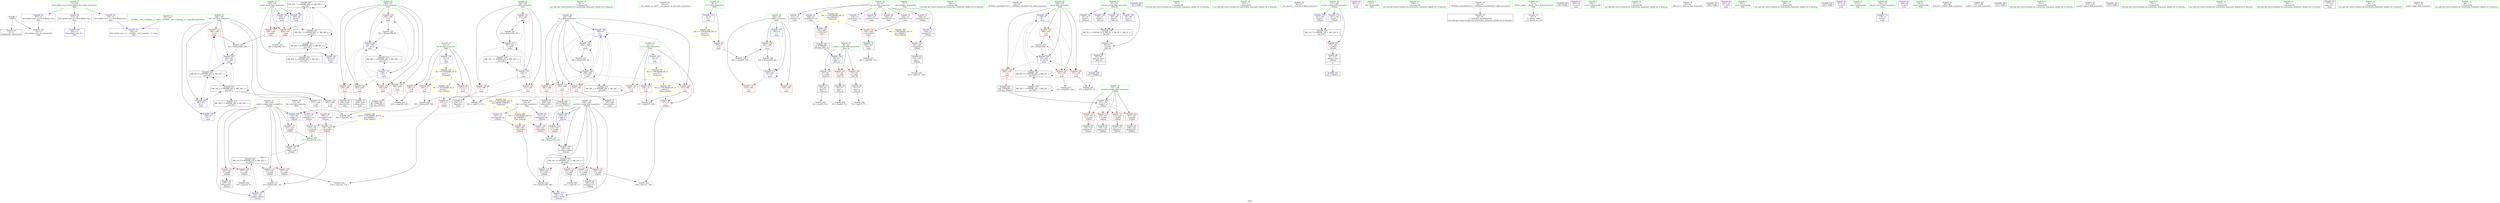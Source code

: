 digraph "SVFG" {
	label="SVFG";

	Node0x558881239360 [shape=record,color=grey,label="{NodeID: 0\nNullPtr}"];
	Node0x558881239360 -> Node0x55888124fe00[style=solid];
	Node0x558881239360 -> Node0x558881263bb0[style=solid];
	Node0x558881264dc0 [shape=record,color=blue,label="{NodeID: 180\n188\<--9\nj\<--\nmain\n}"];
	Node0x558881264dc0 -> Node0x558881262c20[style=dashed];
	Node0x558881264dc0 -> Node0x558881262cf0[style=dashed];
	Node0x558881264dc0 -> Node0x558881262dc0[style=dashed];
	Node0x558881264dc0 -> Node0x558881262e90[style=dashed];
	Node0x558881264dc0 -> Node0x558881262f60[style=dashed];
	Node0x558881264dc0 -> Node0x558881264dc0[style=dashed];
	Node0x558881264dc0 -> Node0x558881265440[style=dashed];
	Node0x558881264dc0 -> Node0x55888127ac90[style=dashed];
	Node0x55888125c510 [shape=record,color=red,label="{NodeID: 97\n230\<--11\n\<--R\nmain\n}"];
	Node0x55888125c510 -> Node0x55888126a160[style=solid];
	Node0x55888124ee90 [shape=record,color=green,label="{NodeID: 14\n91\<--1\n\<--dummyObj\nCan only get source location for instruction, argument, global var or function.}"];
	Node0x55888125d070 [shape=record,color=red,label="{NodeID: 111\n162\<--103\n\<--y.addr\n_Z3hitiii\n}"];
	Node0x55888125d070 -> Node0x558881269260[style=solid];
	Node0x55888125b400 [shape=record,color=green,label="{NodeID: 28\n36\<--37\n__cxx_global_var_init\<--__cxx_global_var_init_field_insensitive\n}"];
	Node0x55888127ebb0 [shape=record,color=yellow,style=double,label="{NodeID: 291\n24V_1 = ENCHI(MR_24V_0)\npts\{10 \}\nFun[main]}"];
	Node0x55888127ebb0 -> Node0x55888125f6a0[style=dashed];
	Node0x558881261ff0 [shape=record,color=red,label="{NodeID: 125\n168\<--167\n\<--arrayidx20\n_Z3hitiii\n}"];
	Node0x558881261ff0 -> Node0x5588812690e0[style=solid];
	Node0x55888125bf60 [shape=record,color=green,label="{NodeID: 42\n180\<--181\nt\<--t_field_insensitive\nmain\n}"];
	Node0x55888125bf60 -> Node0x5588812620c0[style=solid];
	Node0x55888125bf60 -> Node0x558881262190[style=solid];
	Node0x55888125bf60 -> Node0x558881262260[style=solid];
	Node0x55888125bf60 -> Node0x5588812648e0[style=solid];
	Node0x55888125bf60 -> Node0x5588812649b0[style=solid];
	Node0x558881262b50 [shape=record,color=red,label="{NodeID: 139\n300\<--186\n\<--i7\nmain\n}"];
	Node0x558881262b50 -> Node0x558881268960[style=solid];
	Node0x55888125d730 [shape=record,color=black,label="{NodeID: 56\n75\<--74\nconv1\<--\n_Z4to_dc\n}"];
	Node0x55888125d730 -> Node0x55888126aee0[style=solid];
	Node0x5588812699e0 [shape=record,color=grey,label="{NodeID: 236\n128 = cmp(127, 9, )\n}"];
	Node0x5588812636b0 [shape=record,color=blue,label="{NodeID: 153\n8\<--9\nT\<--\nGlob }"];
	Node0x5588812636b0 -> Node0x55888127ebb0[style=dashed];
	Node0x55888125e290 [shape=record,color=black,label="{NodeID: 70\n246\<--245\nconv\<--\nmain\n}"];
	Node0x55888125e290 -> Node0x55888126b060[style=solid];
	Node0x55888126aee0 [shape=record,color=grey,label="{NodeID: 250\n76 = cmp(75, 77, )\n}"];
	Node0x558881264330 [shape=record,color=blue,label="{NodeID: 167\n103\<--117\ny.addr\<--add\n_Z3hitiii\n}"];
	Node0x558881264330 -> Node0x558881277b90[style=dashed];
	Node0x55888125edf0 [shape=record,color=purple,label="{NodeID: 84\n121\<--19\narrayidx2\<--dx\n_Z3hitiii\n}"];
	Node0x55888125edf0 -> Node0x558881261d80[style=solid];
	Node0x5588812398d0 [shape=record,color=green,label="{NodeID: 1\n7\<--1\n__dso_handle\<--dummyObj\nGlob }"];
	Node0x558881277b90 [shape=record,color=black,label="{NodeID: 264\nMR_12V_4 = PHI(MR_12V_5, MR_12V_3, )\npts\{104 \}\n}"];
	Node0x558881277b90 -> Node0x55888125ce00[style=dashed];
	Node0x558881277b90 -> Node0x55888125ced0[style=dashed];
	Node0x558881277b90 -> Node0x55888125cfa0[style=dashed];
	Node0x558881277b90 -> Node0x55888125d070[style=dashed];
	Node0x558881277b90 -> Node0x558881264670[style=dashed];
	Node0x558881264e90 [shape=record,color=blue,label="{NodeID: 181\n190\<--251\ngood\<--\nmain\n}"];
	Node0x558881264e90 -> Node0x558881278a90[style=dashed];
	Node0x55888125c5e0 [shape=record,color=red,label="{NodeID: 98\n305\<--11\n\<--R\nmain\n}"];
	Node0x55888125c5e0 -> Node0x558881268de0[style=solid];
	Node0x55888124ef60 [shape=record,color=green,label="{NodeID: 15\n142\<--1\n\<--dummyObj\nCan only get source location for instruction, argument, global var or function.}"];
	Node0x55888125d140 [shape=record,color=red,label="{NodeID: 112\n123\<--105\n\<--x.addr\n_Z3hitiii\n}"];
	Node0x55888125d140 -> Node0x558881269860[style=solid];
	Node0x55888125b4d0 [shape=record,color=green,label="{NodeID: 29\n40\<--41\n_ZNSt8ios_base4InitC1Ev\<--_ZNSt8ios_base4InitC1Ev_field_insensitive\n}"];
	Node0x55888127ecc0 [shape=record,color=yellow,style=double,label="{NodeID: 292\n6V_1 = ENCHI(MR_6V_0)\npts\{12 \}\nFun[main]|{|<s3>6}}"];
	Node0x55888127ecc0 -> Node0x55888125c440[style=dashed];
	Node0x55888127ecc0 -> Node0x55888125c510[style=dashed];
	Node0x55888127ecc0 -> Node0x55888125c5e0[style=dashed];
	Node0x55888127ecc0:s3 -> Node0x55888127d990[style=dashed,color=red];
	Node0x5588812620c0 [shape=record,color=red,label="{NodeID: 126\n201\<--180\n\<--t\nmain\n}"];
	Node0x5588812620c0 -> Node0x558881268ae0[style=solid];
	Node0x5588812620c0 -> Node0x558881269ce0[style=solid];
	Node0x55888125c030 [shape=record,color=green,label="{NodeID: 43\n182\<--183\ni\<--i_field_insensitive\nmain\n}"];
	Node0x55888125c030 -> Node0x558881262330[style=solid];
	Node0x55888125c030 -> Node0x558881262400[style=solid];
	Node0x55888125c030 -> Node0x5588812624d0[style=solid];
	Node0x55888125c030 -> Node0x558881264a80[style=solid];
	Node0x55888125c030 -> Node0x558881264b50[style=solid];
	Node0x558881262c20 [shape=record,color=red,label="{NodeID: 140\n235\<--188\n\<--j\nmain\n}"];
	Node0x558881262c20 -> Node0x55888126abe0[style=solid];
	Node0x55888125d800 [shape=record,color=black,label="{NodeID: 57\n83\<--82\nconv5\<--\n_Z4to_dc\n}"];
	Node0x55888125d800 -> Node0x558881260890[style=solid];
	Node0x558881269b60 [shape=record,color=grey,label="{NodeID: 237\n255 = cmp(254, 256, )\n}"];
	Node0x5588812637b0 [shape=record,color=blue,label="{NodeID: 154\n11\<--9\nR\<--\nGlob }"];
	Node0x5588812637b0 -> Node0x55888127ecc0[style=dashed];
	Node0x55888125e360 [shape=record,color=black,label="{NodeID: 71\n264\<--263\nidxprom24\<--\nmain\n}"];
	Node0x558880fa2a30 [shape=record,color=black,label="{NodeID: 334\n43 = PHI()\n}"];
	Node0x55888126b060 [shape=record,color=grey,label="{NodeID: 251\n247 = cmp(246, 153, )\n}"];
	Node0x558881264400 [shape=record,color=blue,label="{NodeID: 168\n105\<--124\nx.addr\<--add3\n_Z3hitiii\n}"];
	Node0x558881264400 -> Node0x558881278090[style=dashed];
	Node0x55888125eec0 [shape=record,color=purple,label="{NodeID: 85\n167\<--19\narrayidx20\<--dx\n_Z3hitiii\n}"];
	Node0x55888125eec0 -> Node0x558881261ff0[style=solid];
	Node0x558881239270 [shape=record,color=green,label="{NodeID: 2\n9\<--1\n\<--dummyObj\nCan only get source location for instruction, argument, global var or function.}"];
	Node0x558881278090 [shape=record,color=black,label="{NodeID: 265\nMR_14V_4 = PHI(MR_14V_5, MR_14V_3, )\npts\{106 \}\n}"];
	Node0x558881278090 -> Node0x55888125d210[style=dashed];
	Node0x558881278090 -> Node0x55888125d2e0[style=dashed];
	Node0x558881278090 -> Node0x55888125d3b0[style=dashed];
	Node0x558881278090 -> Node0x5588812618a0[style=dashed];
	Node0x558881278090 -> Node0x558881264740[style=dashed];
	Node0x558881264f60 [shape=record,color=blue,label="{NodeID: 182\n192\<--9\nk\<--\nmain\n}"];
	Node0x558881264f60 -> Node0x5588812631d0[style=dashed];
	Node0x558881264f60 -> Node0x5588812632a0[style=dashed];
	Node0x558881264f60 -> Node0x558881263370[style=dashed];
	Node0x558881264f60 -> Node0x558881263440[style=dashed];
	Node0x558881264f60 -> Node0x5588812651d0[style=dashed];
	Node0x558881264f60 -> Node0x55888127d490[style=dashed];
	Node0x55888125c6b0 [shape=record,color=red,label="{NodeID: 99\n137\<--13\n\<--C\n_Z3hitiii\n}"];
	Node0x55888125c6b0 -> Node0x55888126a5e0[style=solid];
	Node0x55888124f030 [shape=record,color=green,label="{NodeID: 16\n153\<--1\n\<--dummyObj\nCan only get source location for instruction, argument, global var or function.}"];
	Node0x55888125d210 [shape=record,color=red,label="{NodeID: 113\n130\<--105\n\<--x.addr\n_Z3hitiii\n}"];
	Node0x55888125d210 -> Node0x558881269fe0[style=solid];
	Node0x55888125b5a0 [shape=record,color=green,label="{NodeID: 30\n46\<--47\n__cxa_atexit\<--__cxa_atexit_field_insensitive\n}"];
	Node0x55888127eda0 [shape=record,color=yellow,style=double,label="{NodeID: 293\n8V_1 = ENCHI(MR_8V_0)\npts\{14 \}\nFun[main]|{|<s2>6}}"];
	Node0x55888127eda0 -> Node0x55888125c780[style=dashed];
	Node0x55888127eda0 -> Node0x55888125c850[style=dashed];
	Node0x55888127eda0:s2 -> Node0x55888127e4b0[style=dashed,color=red];
	Node0x558881262190 [shape=record,color=red,label="{NodeID: 127\n310\<--180\n\<--t\nmain\n}"];
	Node0x55888125c100 [shape=record,color=green,label="{NodeID: 44\n184\<--185\nret\<--ret_field_insensitive\nmain\n}"];
	Node0x55888125c100 -> Node0x5588812625a0[style=solid];
	Node0x55888125c100 -> Node0x558881262670[style=solid];
	Node0x55888125c100 -> Node0x558881262740[style=solid];
	Node0x55888125c100 -> Node0x558881264c20[style=solid];
	Node0x55888125c100 -> Node0x5588812652a0[style=solid];
	Node0x55888125c100 -> Node0x558881265370[style=solid];
	Node0x558881262cf0 [shape=record,color=red,label="{NodeID: 141\n242\<--188\n\<--j\nmain\n}"];
	Node0x558881262cf0 -> Node0x55888125e1c0[style=solid];
	Node0x55888125d8d0 [shape=record,color=black,label="{NodeID: 58\n60\<--93\n_Z4to_dc_ret\<--\n_Z4to_dc\n|{<s0>7}}"];
	Node0x55888125d8d0:s0 -> Node0x558881290180[style=solid,color=blue];
	Node0x558881269ce0 [shape=record,color=grey,label="{NodeID: 238\n205 = cmp(201, 204, )\n}"];
	Node0x5588812638b0 [shape=record,color=blue,label="{NodeID: 155\n13\<--9\nC\<--\nGlob }"];
	Node0x5588812638b0 -> Node0x55888127eda0[style=dashed];
	Node0x55888125e430 [shape=record,color=black,label="{NodeID: 72\n267\<--266\nidxprom26\<--\nmain\n}"];
	Node0x55888128fd20 [shape=record,color=black,label="{NodeID: 335\n261 = PHI(97, )\n}"];
	Node0x558881260890 [shape=record,color=grey,label="{NodeID: 252\n84 = cmp(83, 85, )\n}"];
	Node0x5588812644d0 [shape=record,color=blue,label="{NodeID: 169\n101\<--142\nretval\<--\n_Z3hitiii\n}"];
	Node0x5588812644d0 -> Node0x558881276290[style=dashed];
	Node0x55888125ef90 [shape=record,color=purple,label="{NodeID: 86\n195\<--21\n\<--.str\nmain\n}"];
	Node0x55888124e6b0 [shape=record,color=green,label="{NodeID: 3\n21\<--1\n.str\<--dummyObj\nGlob }"];
	Node0x558881265030 [shape=record,color=blue,label="{NodeID: 183\n190\<--9\ngood\<--\nmain\n}"];
	Node0x558881265030 -> Node0x558881263030[style=dashed];
	Node0x558881265030 -> Node0x558881263100[style=dashed];
	Node0x558881265030 -> Node0x558881277190[style=dashed];
	Node0x55888125c780 [shape=record,color=red,label="{NodeID: 100\n236\<--13\n\<--C\nmain\n}"];
	Node0x55888125c780 -> Node0x55888126abe0[style=solid];
	Node0x55888124f100 [shape=record,color=green,label="{NodeID: 17\n156\<--1\n\<--dummyObj\nCan only get source location for instruction, argument, global var or function.}"];
	Node0x55888125d2e0 [shape=record,color=red,label="{NodeID: 114\n138\<--105\n\<--x.addr\n_Z3hitiii\n}"];
	Node0x55888125d2e0 -> Node0x55888126a5e0[style=solid];
	Node0x55888125b670 [shape=record,color=green,label="{NodeID: 31\n45\<--51\n_ZNSt8ios_base4InitD1Ev\<--_ZNSt8ios_base4InitD1Ev_field_insensitive\n}"];
	Node0x55888125b670 -> Node0x55888125d560[style=solid];
	Node0x558881262260 [shape=record,color=red,label="{NodeID: 128\n316\<--180\n\<--t\nmain\n}"];
	Node0x55888125c1d0 [shape=record,color=green,label="{NodeID: 45\n186\<--187\ni7\<--i7_field_insensitive\nmain\n}"];
	Node0x55888125c1d0 -> Node0x558881262810[style=solid];
	Node0x55888125c1d0 -> Node0x5588812628e0[style=solid];
	Node0x55888125c1d0 -> Node0x5588812629b0[style=solid];
	Node0x55888125c1d0 -> Node0x558881262a80[style=solid];
	Node0x55888125c1d0 -> Node0x558881262b50[style=solid];
	Node0x55888125c1d0 -> Node0x558881264cf0[style=solid];
	Node0x55888125c1d0 -> Node0x558881265510[style=solid];
	Node0x558881268960 [shape=record,color=grey,label="{NodeID: 225\n301 = Binary(300, 80, )\n}"];
	Node0x558881268960 -> Node0x558881265510[style=solid];
	Node0x558881262dc0 [shape=record,color=red,label="{NodeID: 142\n259\<--188\n\<--j\nmain\n|{<s0>6}}"];
	Node0x558881262dc0:s0 -> Node0x5588812906b0[style=solid,color=red];
	Node0x55888125d9a0 [shape=record,color=black,label="{NodeID: 59\n113\<--112\nidxprom\<--\n_Z3hitiii\n}"];
	Node0x558881269e60 [shape=record,color=grey,label="{NodeID: 239\n135 = cmp(133, 134, )\n}"];
	Node0x5588812639b0 [shape=record,color=blue,label="{NodeID: 156\n333\<--32\nllvm.global_ctors_0\<--\nGlob }"];
	Node0x55888125e500 [shape=record,color=purple,label="{NodeID: 73\n42\<--4\n\<--_ZStL8__ioinit\n__cxx_global_var_init\n}"];
	Node0x55888128fe80 [shape=record,color=black,label="{NodeID: 336\n196 = PHI()\n}"];
	Node0x5588812645a0 [shape=record,color=blue,label="{NodeID: 170\n101\<--156\nretval\<--\n_Z3hitiii\n}"];
	Node0x5588812645a0 -> Node0x558881276290[style=dashed];
	Node0x55888125f060 [shape=record,color=purple,label="{NodeID: 87\n207\<--23\n\<--.str.1\nmain\n}"];
	Node0x55888124aab0 [shape=record,color=green,label="{NodeID: 4\n23\<--1\n.str.1\<--dummyObj\nGlob }"];
	Node0x558881278a90 [shape=record,color=black,label="{NodeID: 267\nMR_40V_7 = PHI(MR_40V_10, MR_40V_6, )\npts\{191 \}\n}"];
	Node0x558881278a90 -> Node0x558881263030[style=dashed];
	Node0x558881278a90 -> Node0x558881263100[style=dashed];
	Node0x558881278a90 -> Node0x558881265030[style=dashed];
	Node0x558881278a90 -> Node0x558881265100[style=dashed];
	Node0x558881278a90 -> Node0x558881277190[style=dashed];
	Node0x558881278a90 -> Node0x558881278a90[style=dashed];
	Node0x558881265100 [shape=record,color=blue,label="{NodeID: 184\n190\<--80\ngood\<--\nmain\n}"];
	Node0x558881265100 -> Node0x558881278a90[style=dashed];
	Node0x55888125c850 [shape=record,color=red,label="{NodeID: 101\n306\<--13\n\<--C\nmain\n}"];
	Node0x55888125c850 -> Node0x558881268de0[style=solid];
	Node0x55888124f1d0 [shape=record,color=green,label="{NodeID: 18\n251\<--1\n\<--dummyObj\nCan only get source location for instruction, argument, global var or function.}"];
	Node0x55888127d490 [shape=record,color=black,label="{NodeID: 281\nMR_42V_4 = PHI(MR_42V_5, MR_42V_3, )\npts\{193 \}\n}"];
	Node0x55888127d490 -> Node0x558881264f60[style=dashed];
	Node0x55888127d490 -> Node0x55888127b690[style=dashed];
	Node0x55888127d490 -> Node0x55888127d490[style=dashed];
	Node0x55888125d3b0 [shape=record,color=red,label="{NodeID: 115\n147\<--105\n\<--x.addr\n_Z3hitiii\n}"];
	Node0x55888125d3b0 -> Node0x55888125dc10[style=solid];
	Node0x55888125b740 [shape=record,color=green,label="{NodeID: 32\n58\<--59\n_Z4to_dc\<--_Z4to_dc_field_insensitive\n}"];
	Node0x558881262330 [shape=record,color=red,label="{NodeID: 129\n211\<--182\n\<--i\nmain\n}"];
	Node0x558881262330 -> Node0x55888126a460[style=solid];
	Node0x55888125c2a0 [shape=record,color=green,label="{NodeID: 46\n188\<--189\nj\<--j_field_insensitive\nmain\n}"];
	Node0x55888125c2a0 -> Node0x558881262c20[style=solid];
	Node0x55888125c2a0 -> Node0x558881262cf0[style=solid];
	Node0x55888125c2a0 -> Node0x558881262dc0[style=solid];
	Node0x55888125c2a0 -> Node0x558881262e90[style=solid];
	Node0x55888125c2a0 -> Node0x558881262f60[style=solid];
	Node0x55888125c2a0 -> Node0x558881264dc0[style=solid];
	Node0x55888125c2a0 -> Node0x558881265440[style=solid];
	Node0x558881268ae0 [shape=record,color=grey,label="{NodeID: 226\n202 = Binary(201, 80, )\n}"];
	Node0x558881268ae0 -> Node0x5588812649b0[style=solid];
	Node0x558881262e90 [shape=record,color=red,label="{NodeID: 143\n266\<--188\n\<--j\nmain\n}"];
	Node0x558881262e90 -> Node0x55888125e430[style=solid];
	Node0x55888125da70 [shape=record,color=black,label="{NodeID: 60\n120\<--119\nidxprom1\<--\n_Z3hitiii\n}"];
	Node0x558881269fe0 [shape=record,color=grey,label="{NodeID: 240\n131 = cmp(130, 9, )\n}"];
	Node0x558881263ab0 [shape=record,color=blue,label="{NodeID: 157\n334\<--33\nllvm.global_ctors_1\<--_GLOBAL__sub_I_semiexp._0_1.cpp\nGlob }"];
	Node0x55888125e5d0 [shape=record,color=purple,label="{NodeID: 74\n146\<--15\narrayidx10\<--in\n_Z3hitiii\n}"];
	Node0x55888128ff80 [shape=record,color=black,label="{NodeID: 337\n208 = PHI()\n}"];
	Node0x558881274990 [shape=record,color=black,label="{NodeID: 254\nMR_34V_4 = PHI(MR_34V_5, MR_34V_3, )\npts\{185 \}\n}"];
	Node0x558881274990 -> Node0x5588812625a0[style=dashed];
	Node0x558881274990 -> Node0x558881262670[style=dashed];
	Node0x558881274990 -> Node0x558881262740[style=dashed];
	Node0x558881274990 -> Node0x5588812652a0[style=dashed];
	Node0x558881274990 -> Node0x558881265370[style=dashed];
	Node0x558881274990 -> Node0x558881274990[style=dashed];
	Node0x558881274990 -> Node0x558881276c90[style=dashed];
	Node0x558881274990 -> Node0x55888127a290[style=dashed];
	Node0x558881264670 [shape=record,color=blue,label="{NodeID: 171\n103\<--163\ny.addr\<--add18\n_Z3hitiii\n}"];
	Node0x558881264670 -> Node0x558881277b90[style=dashed];
	Node0x55888125f130 [shape=record,color=purple,label="{NodeID: 88\n219\<--25\n\<--.str.2\nmain\n}"];
	Node0x55888124ab40 [shape=record,color=green,label="{NodeID: 5\n25\<--1\n.str.2\<--dummyObj\nGlob }"];
	Node0x5588812651d0 [shape=record,color=blue,label="{NodeID: 185\n192\<--281\nk\<--inc34\nmain\n}"];
	Node0x5588812651d0 -> Node0x5588812631d0[style=dashed];
	Node0x5588812651d0 -> Node0x5588812632a0[style=dashed];
	Node0x5588812651d0 -> Node0x558881263370[style=dashed];
	Node0x5588812651d0 -> Node0x558881263440[style=dashed];
	Node0x5588812651d0 -> Node0x5588812651d0[style=dashed];
	Node0x5588812651d0 -> Node0x55888127d490[style=dashed];
	Node0x55888125c920 [shape=record,color=red,label="{NodeID: 102\n93\<--62\n\<--retval\n_Z4to_dc\n}"];
	Node0x55888125c920 -> Node0x55888125d8d0[style=solid];
	Node0x55888124f2a0 [shape=record,color=green,label="{NodeID: 19\n256\<--1\n\<--dummyObj\nCan only get source location for instruction, argument, global var or function.}"];
	Node0x55888127d990 [shape=record,color=yellow,style=double,label="{NodeID: 282\n6V_1 = ENCHI(MR_6V_0)\npts\{12 \}\nFun[_Z3hitiii]}"];
	Node0x55888127d990 -> Node0x55888125f770[style=dashed];
	Node0x5588812618a0 [shape=record,color=red,label="{NodeID: 116\n169\<--105\n\<--x.addr\n_Z3hitiii\n}"];
	Node0x5588812618a0 -> Node0x5588812690e0[style=solid];
	Node0x55888125b810 [shape=record,color=green,label="{NodeID: 33\n62\<--63\nretval\<--retval_field_insensitive\n_Z4to_dc\n}"];
	Node0x55888125b810 -> Node0x55888125c920[style=solid];
	Node0x55888125b810 -> Node0x558881263d80[style=solid];
	Node0x55888125b810 -> Node0x558881263e50[style=solid];
	Node0x55888125b810 -> Node0x558881263f20[style=solid];
	Node0x55888125b810 -> Node0x558881263ff0[style=solid];
	Node0x558881262400 [shape=record,color=red,label="{NodeID: 130\n215\<--182\n\<--i\nmain\n}"];
	Node0x558881262400 -> Node0x55888125e020[style=solid];
	Node0x55888125c370 [shape=record,color=green,label="{NodeID: 47\n190\<--191\ngood\<--good_field_insensitive\nmain\n}"];
	Node0x55888125c370 -> Node0x558881263030[style=solid];
	Node0x55888125c370 -> Node0x558881263100[style=solid];
	Node0x55888125c370 -> Node0x558881264e90[style=solid];
	Node0x55888125c370 -> Node0x558881265030[style=solid];
	Node0x55888125c370 -> Node0x558881265100[style=solid];
	Node0x558881268c60 [shape=record,color=grey,label="{NodeID: 227\n223 = Binary(222, 80, )\n}"];
	Node0x558881268c60 -> Node0x558881264b50[style=solid];
	Node0x558881262f60 [shape=record,color=red,label="{NodeID: 144\n295\<--188\n\<--j\nmain\n}"];
	Node0x558881262f60 -> Node0x558881269560[style=solid];
	Node0x55888125db40 [shape=record,color=black,label="{NodeID: 61\n145\<--144\nidxprom9\<--\n_Z3hitiii\n}"];
	Node0x55888126a160 [shape=record,color=grey,label="{NodeID: 241\n231 = cmp(229, 230, )\n}"];
	Node0x558881263bb0 [shape=record,color=blue, style = dotted,label="{NodeID: 158\n335\<--3\nllvm.global_ctors_2\<--dummyVal\nGlob }"];
	Node0x55888125e6a0 [shape=record,color=purple,label="{NodeID: 75\n149\<--15\narrayidx12\<--in\n_Z3hitiii\n}"];
	Node0x55888125e6a0 -> Node0x558881261e50[style=solid];
	Node0x558881290080 [shape=record,color=black,label="{NodeID: 338\n220 = PHI()\n}"];
	Node0x558881264740 [shape=record,color=blue,label="{NodeID: 172\n105\<--170\nx.addr\<--add21\n_Z3hitiii\n}"];
	Node0x558881264740 -> Node0x558881278090[style=dashed];
	Node0x55888125f200 [shape=record,color=purple,label="{NodeID: 89\n311\<--27\n\<--.str.3\nmain\n}"];
	Node0x558881239720 [shape=record,color=green,label="{NodeID: 6\n27\<--1\n.str.3\<--dummyObj\nGlob }"];
	Node0x5588812652a0 [shape=record,color=blue,label="{NodeID: 186\n184\<--251\nret\<--\nmain\n}"];
	Node0x5588812652a0 -> Node0x558881276c90[style=dashed];
	Node0x55888125c9f0 [shape=record,color=red,label="{NodeID: 103\n67\<--64\n\<--c.addr\n_Z4to_dc\n}"];
	Node0x55888125c9f0 -> Node0x55888125d660[style=solid];
	Node0x55888124f370 [shape=record,color=green,label="{NodeID: 20\n4\<--6\n_ZStL8__ioinit\<--_ZStL8__ioinit_field_insensitive\nGlob }"];
	Node0x55888124f370 -> Node0x55888125e500[style=solid];
	Node0x55888127e4b0 [shape=record,color=yellow,style=double,label="{NodeID: 283\n8V_1 = ENCHI(MR_8V_0)\npts\{14 \}\nFun[_Z3hitiii]}"];
	Node0x55888127e4b0 -> Node0x55888125c6b0[style=dashed];
	Node0x558881261970 [shape=record,color=red,label="{NodeID: 117\n112\<--107\n\<--d.addr\n_Z3hitiii\n}"];
	Node0x558881261970 -> Node0x55888125d9a0[style=solid];
	Node0x55888125b8e0 [shape=record,color=green,label="{NodeID: 34\n64\<--65\nc.addr\<--c.addr_field_insensitive\n_Z4to_dc\n}"];
	Node0x55888125b8e0 -> Node0x55888125c9f0[style=solid];
	Node0x55888125b8e0 -> Node0x55888125cac0[style=solid];
	Node0x55888125b8e0 -> Node0x55888125cb90[style=solid];
	Node0x55888125b8e0 -> Node0x558881263cb0[style=solid];
	Node0x5588812624d0 [shape=record,color=red,label="{NodeID: 131\n222\<--182\n\<--i\nmain\n}"];
	Node0x5588812624d0 -> Node0x558881268c60[style=solid];
	Node0x55888124fac0 [shape=record,color=green,label="{NodeID: 48\n192\<--193\nk\<--k_field_insensitive\nmain\n}"];
	Node0x55888124fac0 -> Node0x5588812631d0[style=solid];
	Node0x55888124fac0 -> Node0x5588812632a0[style=solid];
	Node0x55888124fac0 -> Node0x558881263370[style=solid];
	Node0x55888124fac0 -> Node0x558881263440[style=solid];
	Node0x55888124fac0 -> Node0x558881264f60[style=solid];
	Node0x55888124fac0 -> Node0x5588812651d0[style=solid];
	Node0x558881268de0 [shape=record,color=grey,label="{NodeID: 228\n307 = Binary(305, 306, )\n}"];
	Node0x558881268de0 -> Node0x55888126a8e0[style=solid];
	Node0x558881263030 [shape=record,color=red,label="{NodeID: 145\n284\<--190\n\<--good\nmain\n}"];
	Node0x558881263030 -> Node0x55888126a2e0[style=solid];
	Node0x55888125dc10 [shape=record,color=black,label="{NodeID: 62\n148\<--147\nidxprom11\<--\n_Z3hitiii\n}"];
	Node0x55888126a2e0 [shape=record,color=grey,label="{NodeID: 242\n285 = cmp(284, 251, )\n}"];
	Node0x558881263cb0 [shape=record,color=blue,label="{NodeID: 159\n64\<--61\nc.addr\<--c\n_Z4to_dc\n}"];
	Node0x558881263cb0 -> Node0x55888125c9f0[style=dashed];
	Node0x558881263cb0 -> Node0x55888125cac0[style=dashed];
	Node0x558881263cb0 -> Node0x55888125cb90[style=dashed];
	Node0x55888125e770 [shape=record,color=purple,label="{NodeID: 76\n217\<--15\narrayidx\<--in\nmain\n}"];
	Node0x558881290180 [shape=record,color=black,label="{NodeID: 339\n270 = PHI(60, )\n}"];
	Node0x558881290180 -> Node0x55888126aa60[style=solid];
	Node0x558881264810 [shape=record,color=blue,label="{NodeID: 173\n178\<--9\nretval\<--\nmain\n}"];
	Node0x55888125f2d0 [shape=record,color=purple,label="{NodeID: 90\n318\<--29\n\<--.str.4\nmain\n}"];
	Node0x5588812397b0 [shape=record,color=green,label="{NodeID: 7\n29\<--1\n.str.4\<--dummyObj\nGlob }"];
	Node0x55888127a1a0 [shape=record,color=black,label="{NodeID: 270\nMR_32V_2 = PHI(MR_32V_4, MR_32V_1, )\npts\{183 \}\n}"];
	Node0x55888127a1a0 -> Node0x558881264a80[style=dashed];
	Node0x558881265370 [shape=record,color=blue,label="{NodeID: 187\n184\<--291\nret\<--add\nmain\n}"];
	Node0x558881265370 -> Node0x558881276c90[style=dashed];
	Node0x55888125cac0 [shape=record,color=red,label="{NodeID: 104\n74\<--64\n\<--c.addr\n_Z4to_dc\n}"];
	Node0x55888125cac0 -> Node0x55888125d730[style=solid];
	Node0x55888124f440 [shape=record,color=green,label="{NodeID: 21\n8\<--10\nT\<--T_field_insensitive\nGlob }"];
	Node0x55888124f440 -> Node0x55888125f6a0[style=solid];
	Node0x55888124f440 -> Node0x5588812636b0[style=solid];
	Node0x558881261a40 [shape=record,color=red,label="{NodeID: 118\n119\<--107\n\<--d.addr\n_Z3hitiii\n}"];
	Node0x558881261a40 -> Node0x55888125da70[style=solid];
	Node0x55888125b9b0 [shape=record,color=green,label="{NodeID: 35\n95\<--96\n_Z3hitiii\<--_Z3hitiii_field_insensitive\n}"];
	Node0x5588812625a0 [shape=record,color=red,label="{NodeID: 132\n290\<--184\n\<--ret\nmain\n}"];
	Node0x5588812625a0 -> Node0x5588812693e0[style=solid];
	Node0x55888124fb90 [shape=record,color=green,label="{NodeID: 49\n197\<--198\nscanf\<--scanf_field_insensitive\n}"];
	Node0x558881268f60 [shape=record,color=grey,label="{NodeID: 229\n281 = Binary(280, 80, )\n}"];
	Node0x558881268f60 -> Node0x5588812651d0[style=solid];
	Node0x558881263100 [shape=record,color=red,label="{NodeID: 146\n289\<--190\n\<--good\nmain\n}"];
	Node0x558881263100 -> Node0x5588812693e0[style=solid];
	Node0x55888125dce0 [shape=record,color=black,label="{NodeID: 63\n151\<--150\nconv\<--\n_Z3hitiii\n}"];
	Node0x55888125dce0 -> Node0x55888126a760[style=solid];
	Node0x55888126a460 [shape=record,color=grey,label="{NodeID: 243\n213 = cmp(211, 212, )\n}"];
	Node0x558881263d80 [shape=record,color=blue,label="{NodeID: 160\n62\<--9\nretval\<--\n_Z4to_dc\n}"];
	Node0x558881263d80 -> Node0x55888127bb90[style=dashed];
	Node0x55888125e840 [shape=record,color=purple,label="{NodeID: 77\n218\<--15\narraydecay\<--in\nmain\n}"];
	Node0x558881290370 [shape=record,color=black,label="{NodeID: 340\n312 = PHI()\n}"];
	Node0x558881275890 [shape=record,color=black,label="{NodeID: 257\nMR_40V_3 = PHI(MR_40V_4, MR_40V_2, )\npts\{191 \}\n}"];
	Node0x558881275890 -> Node0x558881264e90[style=dashed];
	Node0x558881275890 -> Node0x558881275890[style=dashed];
	Node0x558881275890 -> Node0x558881277190[style=dashed];
	Node0x558881275890 -> Node0x55888127b190[style=dashed];
	Node0x5588812648e0 [shape=record,color=blue,label="{NodeID: 174\n180\<--9\nt\<--\nmain\n}"];
	Node0x5588812648e0 -> Node0x5588812620c0[style=dashed];
	Node0x5588812648e0 -> Node0x5588812649b0[style=dashed];
	Node0x55888125f3a0 [shape=record,color=purple,label="{NodeID: 91\n333\<--31\nllvm.global_ctors_0\<--llvm.global_ctors\nGlob }"];
	Node0x55888125f3a0 -> Node0x5588812639b0[style=solid];
	Node0x55888124e830 [shape=record,color=green,label="{NodeID: 8\n32\<--1\n\<--dummyObj\nCan only get source location for instruction, argument, global var or function.}"];
	Node0x55888127a290 [shape=record,color=black,label="{NodeID: 271\nMR_34V_2 = PHI(MR_34V_4, MR_34V_1, )\npts\{185 \}\n}"];
	Node0x55888127a290 -> Node0x558881264c20[style=dashed];
	Node0x558881265440 [shape=record,color=blue,label="{NodeID: 188\n188\<--296\nj\<--inc41\nmain\n}"];
	Node0x558881265440 -> Node0x558881262c20[style=dashed];
	Node0x558881265440 -> Node0x558881262cf0[style=dashed];
	Node0x558881265440 -> Node0x558881262dc0[style=dashed];
	Node0x558881265440 -> Node0x558881262e90[style=dashed];
	Node0x558881265440 -> Node0x558881262f60[style=dashed];
	Node0x558881265440 -> Node0x558881264dc0[style=dashed];
	Node0x558881265440 -> Node0x558881265440[style=dashed];
	Node0x558881265440 -> Node0x55888127ac90[style=dashed];
	Node0x55888125cb90 [shape=record,color=red,label="{NodeID: 105\n82\<--64\n\<--c.addr\n_Z4to_dc\n}"];
	Node0x55888125cb90 -> Node0x55888125d800[style=solid];
	Node0x55888124f510 [shape=record,color=green,label="{NodeID: 22\n11\<--12\nR\<--R_field_insensitive\nGlob }"];
	Node0x55888124f510 -> Node0x55888125f770[style=solid];
	Node0x55888124f510 -> Node0x55888125c440[style=solid];
	Node0x55888124f510 -> Node0x55888125c510[style=solid];
	Node0x55888124f510 -> Node0x55888125c5e0[style=solid];
	Node0x55888124f510 -> Node0x5588812637b0[style=solid];
	Node0x558881261b10 [shape=record,color=red,label="{NodeID: 119\n158\<--107\n\<--d.addr\n_Z3hitiii\n}"];
	Node0x558881261b10 -> Node0x55888125ddb0[style=solid];
	Node0x55888125ba80 [shape=record,color=green,label="{NodeID: 36\n101\<--102\nretval\<--retval_field_insensitive\n_Z3hitiii\n}"];
	Node0x55888125ba80 -> Node0x55888125cc60[style=solid];
	Node0x55888125ba80 -> Node0x5588812644d0[style=solid];
	Node0x55888125ba80 -> Node0x5588812645a0[style=solid];
	Node0x558881262670 [shape=record,color=red,label="{NodeID: 133\n304\<--184\n\<--ret\nmain\n}"];
	Node0x558881262670 -> Node0x55888126a8e0[style=solid];
	Node0x55888124fc60 [shape=record,color=green,label="{NodeID: 50\n313\<--314\nprintf\<--printf_field_insensitive\n}"];
	Node0x5588812690e0 [shape=record,color=grey,label="{NodeID: 230\n170 = Binary(169, 168, )\n}"];
	Node0x5588812690e0 -> Node0x558881264740[style=solid];
	Node0x5588812631d0 [shape=record,color=red,label="{NodeID: 147\n254\<--192\n\<--k\nmain\n}"];
	Node0x5588812631d0 -> Node0x558881269b60[style=solid];
	Node0x55888125ddb0 [shape=record,color=black,label="{NodeID: 64\n159\<--158\nidxprom16\<--\n_Z3hitiii\n}"];
	Node0x55888126a5e0 [shape=record,color=grey,label="{NodeID: 244\n139 = cmp(137, 138, )\n}"];
	Node0x558881263e50 [shape=record,color=blue,label="{NodeID: 161\n62\<--80\nretval\<--\n_Z4to_dc\n}"];
	Node0x558881263e50 -> Node0x55888127bb90[style=dashed];
	Node0x55888125e910 [shape=record,color=purple,label="{NodeID: 78\n241\<--15\narrayidx15\<--in\nmain\n}"];
	Node0x558881290440 [shape=record,color=black,label="{NodeID: 341\n319 = PHI()\n}"];
	Node0x5588812649b0 [shape=record,color=blue,label="{NodeID: 175\n180\<--202\nt\<--inc\nmain\n}"];
	Node0x5588812649b0 -> Node0x5588812620c0[style=dashed];
	Node0x5588812649b0 -> Node0x558881262190[style=dashed];
	Node0x5588812649b0 -> Node0x558881262260[style=dashed];
	Node0x5588812649b0 -> Node0x5588812649b0[style=dashed];
	Node0x55888125f4a0 [shape=record,color=purple,label="{NodeID: 92\n334\<--31\nllvm.global_ctors_1\<--llvm.global_ctors\nGlob }"];
	Node0x55888125f4a0 -> Node0x558881263ab0[style=solid];
	Node0x55888124e8c0 [shape=record,color=green,label="{NodeID: 9\n70\<--1\n\<--dummyObj\nCan only get source location for instruction, argument, global var or function.}"];
	Node0x55888127a790 [shape=record,color=black,label="{NodeID: 272\nMR_36V_2 = PHI(MR_36V_4, MR_36V_1, )\npts\{187 \}\n}"];
	Node0x55888127a790 -> Node0x558881264cf0[style=dashed];
	Node0x558881265510 [shape=record,color=blue,label="{NodeID: 189\n186\<--301\ni7\<--inc44\nmain\n}"];
	Node0x558881265510 -> Node0x558881262810[style=dashed];
	Node0x558881265510 -> Node0x5588812628e0[style=dashed];
	Node0x558881265510 -> Node0x5588812629b0[style=dashed];
	Node0x558881265510 -> Node0x558881262a80[style=dashed];
	Node0x558881265510 -> Node0x558881262b50[style=dashed];
	Node0x558881265510 -> Node0x558881265510[style=dashed];
	Node0x558881265510 -> Node0x55888127a790[style=dashed];
	Node0x55888125cc60 [shape=record,color=red,label="{NodeID: 106\n173\<--101\n\<--retval\n_Z3hitiii\n}"];
	Node0x55888125cc60 -> Node0x55888125df50[style=solid];
	Node0x55888124f5e0 [shape=record,color=green,label="{NodeID: 23\n13\<--14\nC\<--C_field_insensitive\nGlob }"];
	Node0x55888124f5e0 -> Node0x55888125c6b0[style=solid];
	Node0x55888124f5e0 -> Node0x55888125c780[style=solid];
	Node0x55888124f5e0 -> Node0x55888125c850[style=solid];
	Node0x55888124f5e0 -> Node0x5588812638b0[style=solid];
	Node0x558881261be0 [shape=record,color=red,label="{NodeID: 120\n165\<--107\n\<--d.addr\n_Z3hitiii\n}"];
	Node0x558881261be0 -> Node0x55888125de80[style=solid];
	Node0x55888125bb50 [shape=record,color=green,label="{NodeID: 37\n103\<--104\ny.addr\<--y.addr_field_insensitive\n_Z3hitiii\n}"];
	Node0x55888125bb50 -> Node0x55888125cd30[style=solid];
	Node0x55888125bb50 -> Node0x55888125ce00[style=solid];
	Node0x55888125bb50 -> Node0x55888125ced0[style=solid];
	Node0x55888125bb50 -> Node0x55888125cfa0[style=solid];
	Node0x55888125bb50 -> Node0x55888125d070[style=solid];
	Node0x55888125bb50 -> Node0x5588812640c0[style=solid];
	Node0x55888125bb50 -> Node0x558881264330[style=solid];
	Node0x55888125bb50 -> Node0x558881264670[style=solid];
	Node0x558881262740 [shape=record,color=red,label="{NodeID: 134\n317\<--184\n\<--ret\nmain\n}"];
	Node0x55888124fd30 [shape=record,color=green,label="{NodeID: 51\n33\<--329\n_GLOBAL__sub_I_semiexp._0_1.cpp\<--_GLOBAL__sub_I_semiexp._0_1.cpp_field_insensitive\n}"];
	Node0x55888124fd30 -> Node0x558881263ab0[style=solid];
	Node0x558881269260 [shape=record,color=grey,label="{NodeID: 231\n163 = Binary(162, 161, )\n}"];
	Node0x558881269260 -> Node0x558881264670[style=solid];
	Node0x5588812632a0 [shape=record,color=red,label="{NodeID: 148\n260\<--192\n\<--k\nmain\n|{<s0>6}}"];
	Node0x5588812632a0:s0 -> Node0x5588812907f0[style=solid,color=red];
	Node0x55888125de80 [shape=record,color=black,label="{NodeID: 65\n166\<--165\nidxprom19\<--\n_Z3hitiii\n}"];
	Node0x55888126a760 [shape=record,color=grey,label="{NodeID: 245\n152 = cmp(151, 153, )\n}"];
	Node0x558881263f20 [shape=record,color=blue,label="{NodeID: 162\n62\<--88\nretval\<--\n_Z4to_dc\n}"];
	Node0x558881263f20 -> Node0x55888127bb90[style=dashed];
	Node0x55888125e9e0 [shape=record,color=purple,label="{NodeID: 79\n244\<--15\narrayidx17\<--in\nmain\n}"];
	Node0x55888125e9e0 -> Node0x558881263510[style=solid];
	Node0x558881290510 [shape=record,color=black,label="{NodeID: 342\n98 = PHI(258, )\n0th arg _Z3hitiii }"];
	Node0x558881290510 -> Node0x5588812640c0[style=solid];
	Node0x558881276290 [shape=record,color=black,label="{NodeID: 259\nMR_10V_3 = PHI(MR_10V_4, MR_10V_2, )\npts\{102 \}\n}"];
	Node0x558881276290 -> Node0x55888125cc60[style=dashed];
	Node0x558881264a80 [shape=record,color=blue,label="{NodeID: 176\n182\<--9\ni\<--\nmain\n}"];
	Node0x558881264a80 -> Node0x558881262330[style=dashed];
	Node0x558881264a80 -> Node0x558881262400[style=dashed];
	Node0x558881264a80 -> Node0x5588812624d0[style=dashed];
	Node0x558881264a80 -> Node0x558881264b50[style=dashed];
	Node0x558881264a80 -> Node0x55888127a1a0[style=dashed];
	Node0x55888125f5a0 [shape=record,color=purple,label="{NodeID: 93\n335\<--31\nllvm.global_ctors_2\<--llvm.global_ctors\nGlob }"];
	Node0x55888125f5a0 -> Node0x558881263bb0[style=solid];
	Node0x55888124f860 [shape=record,color=green,label="{NodeID: 10\n77\<--1\n\<--dummyObj\nCan only get source location for instruction, argument, global var or function.}"];
	Node0x55888127ac90 [shape=record,color=black,label="{NodeID: 273\nMR_38V_2 = PHI(MR_38V_3, MR_38V_1, )\npts\{189 \}\n}"];
	Node0x55888127ac90 -> Node0x558881264dc0[style=dashed];
	Node0x55888127ac90 -> Node0x55888127ac90[style=dashed];
	Node0x55888125cd30 [shape=record,color=red,label="{NodeID: 107\n116\<--103\n\<--y.addr\n_Z3hitiii\n}"];
	Node0x55888125cd30 -> Node0x5588812696e0[style=solid];
	Node0x55888125b1c0 [shape=record,color=green,label="{NodeID: 24\n15\<--16\nin\<--in_field_insensitive\nGlob }"];
	Node0x55888125b1c0 -> Node0x55888125e5d0[style=solid];
	Node0x55888125b1c0 -> Node0x55888125e6a0[style=solid];
	Node0x55888125b1c0 -> Node0x55888125e770[style=solid];
	Node0x55888125b1c0 -> Node0x55888125e840[style=solid];
	Node0x55888125b1c0 -> Node0x55888125e910[style=solid];
	Node0x55888125b1c0 -> Node0x55888125e9e0[style=solid];
	Node0x55888125b1c0 -> Node0x55888125eab0[style=solid];
	Node0x55888125b1c0 -> Node0x55888125eb80[style=solid];
	Node0x558881261cb0 [shape=record,color=red,label="{NodeID: 121\n115\<--114\n\<--arrayidx\n_Z3hitiii\n}"];
	Node0x558881261cb0 -> Node0x5588812696e0[style=solid];
	Node0x55888125bc20 [shape=record,color=green,label="{NodeID: 38\n105\<--106\nx.addr\<--x.addr_field_insensitive\n_Z3hitiii\n}"];
	Node0x55888125bc20 -> Node0x55888125d140[style=solid];
	Node0x55888125bc20 -> Node0x55888125d210[style=solid];
	Node0x55888125bc20 -> Node0x55888125d2e0[style=solid];
	Node0x55888125bc20 -> Node0x55888125d3b0[style=solid];
	Node0x55888125bc20 -> Node0x5588812618a0[style=solid];
	Node0x55888125bc20 -> Node0x558881264190[style=solid];
	Node0x55888125bc20 -> Node0x558881264400[style=solid];
	Node0x55888125bc20 -> Node0x558881264740[style=solid];
	Node0x558881262810 [shape=record,color=red,label="{NodeID: 135\n229\<--186\n\<--i7\nmain\n}"];
	Node0x558881262810 -> Node0x55888126a160[style=solid];
	Node0x55888124fe00 [shape=record,color=black,label="{NodeID: 52\n2\<--3\ndummyVal\<--dummyVal\n}"];
	Node0x5588812693e0 [shape=record,color=grey,label="{NodeID: 232\n291 = Binary(290, 289, )\n}"];
	Node0x5588812693e0 -> Node0x558881265370[style=solid];
	Node0x558881263370 [shape=record,color=red,label="{NodeID: 149\n271\<--192\n\<--k\nmain\n}"];
	Node0x558881263370 -> Node0x55888126aa60[style=solid];
	Node0x55888125df50 [shape=record,color=black,label="{NodeID: 66\n97\<--173\n_Z3hitiii_ret\<--\n_Z3hitiii\n|{<s0>6}}"];
	Node0x55888125df50:s0 -> Node0x55888128fd20[style=solid,color=blue];
	Node0x55888126a8e0 [shape=record,color=grey,label="{NodeID: 246\n308 = cmp(304, 307, )\n}"];
	Node0x558881263ff0 [shape=record,color=blue,label="{NodeID: 163\n62\<--91\nretval\<--\n_Z4to_dc\n}"];
	Node0x558881263ff0 -> Node0x55888127bb90[style=dashed];
	Node0x55888125eab0 [shape=record,color=purple,label="{NodeID: 80\n265\<--15\narrayidx25\<--in\nmain\n}"];
	Node0x5588812906b0 [shape=record,color=black,label="{NodeID: 343\n99 = PHI(259, )\n1st arg _Z3hitiii }"];
	Node0x5588812906b0 -> Node0x558881264190[style=solid];
	Node0x558881264b50 [shape=record,color=blue,label="{NodeID: 177\n182\<--223\ni\<--inc6\nmain\n}"];
	Node0x558881264b50 -> Node0x558881262330[style=dashed];
	Node0x558881264b50 -> Node0x558881262400[style=dashed];
	Node0x558881264b50 -> Node0x5588812624d0[style=dashed];
	Node0x558881264b50 -> Node0x558881264b50[style=dashed];
	Node0x558881264b50 -> Node0x55888127a1a0[style=dashed];
	Node0x55888125f6a0 [shape=record,color=red,label="{NodeID: 94\n204\<--8\n\<--T\nmain\n}"];
	Node0x55888125f6a0 -> Node0x558881269ce0[style=solid];
	Node0x55888124f930 [shape=record,color=green,label="{NodeID: 11\n80\<--1\n\<--dummyObj\nCan only get source location for instruction, argument, global var or function.}"];
	Node0x55888127b190 [shape=record,color=black,label="{NodeID: 274\nMR_40V_2 = PHI(MR_40V_3, MR_40V_1, )\npts\{191 \}\n}"];
	Node0x55888127b190 -> Node0x558881275890[style=dashed];
	Node0x55888125ce00 [shape=record,color=red,label="{NodeID: 108\n127\<--103\n\<--y.addr\n_Z3hitiii\n}"];
	Node0x55888125ce00 -> Node0x5588812699e0[style=solid];
	Node0x55888125b250 [shape=record,color=green,label="{NodeID: 25\n17\<--18\ndy\<--dy_field_insensitive\nGlob }"];
	Node0x55888125b250 -> Node0x55888125ec50[style=solid];
	Node0x55888125b250 -> Node0x55888125ed20[style=solid];
	Node0x55888127e910 [shape=record,color=yellow,style=double,label="{NodeID: 288\n18V_1 = ENCHI(MR_18V_0)\npts\{160000 \}\nFun[_Z3hitiii]}"];
	Node0x55888127e910 -> Node0x558881261e50[style=dashed];
	Node0x558881261d80 [shape=record,color=red,label="{NodeID: 122\n122\<--121\n\<--arrayidx2\n_Z3hitiii\n}"];
	Node0x558881261d80 -> Node0x558881269860[style=solid];
	Node0x55888125bcf0 [shape=record,color=green,label="{NodeID: 39\n107\<--108\nd.addr\<--d.addr_field_insensitive\n_Z3hitiii\n}"];
	Node0x55888125bcf0 -> Node0x558881261970[style=solid];
	Node0x55888125bcf0 -> Node0x558881261a40[style=solid];
	Node0x55888125bcf0 -> Node0x558881261b10[style=solid];
	Node0x55888125bcf0 -> Node0x558881261be0[style=solid];
	Node0x55888125bcf0 -> Node0x558881264260[style=solid];
	Node0x55888127f580 [shape=record,color=yellow,style=double,label="{NodeID: 302\n18V_1 = ENCHI(MR_18V_0)\npts\{160000 \}\nFun[main]|{|<s2>6}}"];
	Node0x55888127f580 -> Node0x558881263510[style=dashed];
	Node0x55888127f580 -> Node0x5588812635e0[style=dashed];
	Node0x55888127f580:s2 -> Node0x55888127e910[style=dashed,color=red];
	Node0x5588812628e0 [shape=record,color=red,label="{NodeID: 136\n239\<--186\n\<--i7\nmain\n}"];
	Node0x5588812628e0 -> Node0x55888125e0f0[style=solid];
	Node0x55888125d490 [shape=record,color=black,label="{NodeID: 53\n177\<--9\nmain_ret\<--\nmain\n}"];
	Node0x558881269560 [shape=record,color=grey,label="{NodeID: 233\n296 = Binary(295, 80, )\n}"];
	Node0x558881269560 -> Node0x558881265440[style=solid];
	Node0x558881263440 [shape=record,color=red,label="{NodeID: 150\n280\<--192\n\<--k\nmain\n}"];
	Node0x558881263440 -> Node0x558881268f60[style=solid];
	Node0x55888125e020 [shape=record,color=black,label="{NodeID: 67\n216\<--215\nidxprom\<--\nmain\n}"];
	Node0x55888126aa60 [shape=record,color=grey,label="{NodeID: 247\n272 = cmp(270, 271, )\n}"];
	Node0x5588812640c0 [shape=record,color=blue,label="{NodeID: 164\n103\<--98\ny.addr\<--y\n_Z3hitiii\n}"];
	Node0x5588812640c0 -> Node0x55888125cd30[style=dashed];
	Node0x5588812640c0 -> Node0x558881264330[style=dashed];
	Node0x55888125eb80 [shape=record,color=purple,label="{NodeID: 81\n268\<--15\narrayidx27\<--in\nmain\n}"];
	Node0x55888125eb80 -> Node0x5588812635e0[style=solid];
	Node0x5588812907f0 [shape=record,color=black,label="{NodeID: 344\n100 = PHI(260, )\n2nd arg _Z3hitiii }"];
	Node0x5588812907f0 -> Node0x558881264260[style=solid];
	Node0x558881276c90 [shape=record,color=black,label="{NodeID: 261\nMR_34V_6 = PHI(MR_34V_8, MR_34V_5, )\npts\{185 \}\n}"];
	Node0x558881276c90 -> Node0x5588812625a0[style=dashed];
	Node0x558881276c90 -> Node0x5588812652a0[style=dashed];
	Node0x558881276c90 -> Node0x558881265370[style=dashed];
	Node0x558881276c90 -> Node0x558881274990[style=dashed];
	Node0x558881276c90 -> Node0x558881276c90[style=dashed];
	Node0x558881264c20 [shape=record,color=blue,label="{NodeID: 178\n184\<--9\nret\<--\nmain\n}"];
	Node0x558881264c20 -> Node0x558881274990[style=dashed];
	Node0x55888125f770 [shape=record,color=red,label="{NodeID: 95\n133\<--11\n\<--R\n_Z3hitiii\n}"];
	Node0x55888125f770 -> Node0x558881269e60[style=solid];
	Node0x55888124fa00 [shape=record,color=green,label="{NodeID: 12\n85\<--1\n\<--dummyObj\nCan only get source location for instruction, argument, global var or function.}"];
	Node0x55888127b690 [shape=record,color=black,label="{NodeID: 275\nMR_42V_2 = PHI(MR_42V_3, MR_42V_1, )\npts\{193 \}\n}"];
	Node0x55888127b690 -> Node0x55888127b690[style=dashed];
	Node0x55888127b690 -> Node0x55888127d490[style=dashed];
	Node0x55888125ced0 [shape=record,color=red,label="{NodeID: 109\n134\<--103\n\<--y.addr\n_Z3hitiii\n}"];
	Node0x55888125ced0 -> Node0x558881269e60[style=solid];
	Node0x55888125b2e0 [shape=record,color=green,label="{NodeID: 26\n19\<--20\ndx\<--dx_field_insensitive\nGlob }"];
	Node0x55888125b2e0 -> Node0x55888125edf0[style=solid];
	Node0x55888125b2e0 -> Node0x55888125eec0[style=solid];
	Node0x55888127e9f0 [shape=record,color=yellow,style=double,label="{NodeID: 289\n20V_1 = ENCHI(MR_20V_0)\npts\{180000 \}\nFun[_Z3hitiii]}"];
	Node0x55888127e9f0 -> Node0x558881261cb0[style=dashed];
	Node0x55888127e9f0 -> Node0x558881261f20[style=dashed];
	Node0x558881261e50 [shape=record,color=red,label="{NodeID: 123\n150\<--149\n\<--arrayidx12\n_Z3hitiii\n}"];
	Node0x558881261e50 -> Node0x55888125dce0[style=solid];
	Node0x55888125bdc0 [shape=record,color=green,label="{NodeID: 40\n175\<--176\nmain\<--main_field_insensitive\n}"];
	Node0x55888127f660 [shape=record,color=yellow,style=double,label="{NodeID: 303\n45V_1 = ENCHI(MR_45V_0)\npts\{180000 200000 \}\nFun[main]|{<s0>6|<s1>6}}"];
	Node0x55888127f660:s0 -> Node0x55888127e9f0[style=dashed,color=red];
	Node0x55888127f660:s1 -> Node0x55888127ead0[style=dashed,color=red];
	Node0x5588812629b0 [shape=record,color=red,label="{NodeID: 137\n258\<--186\n\<--i7\nmain\n|{<s0>6}}"];
	Node0x5588812629b0:s0 -> Node0x558881290510[style=solid,color=red];
	Node0x55888125d560 [shape=record,color=black,label="{NodeID: 54\n44\<--45\n\<--_ZNSt8ios_base4InitD1Ev\nCan only get source location for instruction, argument, global var or function.}"];
	Node0x5588812696e0 [shape=record,color=grey,label="{NodeID: 234\n117 = Binary(116, 115, )\n}"];
	Node0x5588812696e0 -> Node0x558881264330[style=solid];
	Node0x558881263510 [shape=record,color=red,label="{NodeID: 151\n245\<--244\n\<--arrayidx17\nmain\n}"];
	Node0x558881263510 -> Node0x55888125e290[style=solid];
	Node0x55888125e0f0 [shape=record,color=black,label="{NodeID: 68\n240\<--239\nidxprom14\<--\nmain\n}"];
	Node0x55888126abe0 [shape=record,color=grey,label="{NodeID: 248\n237 = cmp(235, 236, )\n}"];
	Node0x558881264190 [shape=record,color=blue,label="{NodeID: 165\n105\<--99\nx.addr\<--x\n_Z3hitiii\n}"];
	Node0x558881264190 -> Node0x55888125d140[style=dashed];
	Node0x558881264190 -> Node0x558881264400[style=dashed];
	Node0x55888125ec50 [shape=record,color=purple,label="{NodeID: 82\n114\<--17\narrayidx\<--dy\n_Z3hitiii\n}"];
	Node0x55888125ec50 -> Node0x558881261cb0[style=solid];
	Node0x558881290930 [shape=record,color=black,label="{NodeID: 345\n61 = PHI(269, )\n0th arg _Z4to_dc }"];
	Node0x558881290930 -> Node0x558881263cb0[style=solid];
	Node0x558881277190 [shape=record,color=black,label="{NodeID: 262\nMR_40V_5 = PHI(MR_40V_11, MR_40V_4, )\npts\{191 \}\n}"];
	Node0x558881277190 -> Node0x558881264e90[style=dashed];
	Node0x558881277190 -> Node0x558881275890[style=dashed];
	Node0x558881277190 -> Node0x558881277190[style=dashed];
	Node0x558881264cf0 [shape=record,color=blue,label="{NodeID: 179\n186\<--9\ni7\<--\nmain\n}"];
	Node0x558881264cf0 -> Node0x558881262810[style=dashed];
	Node0x558881264cf0 -> Node0x5588812628e0[style=dashed];
	Node0x558881264cf0 -> Node0x5588812629b0[style=dashed];
	Node0x558881264cf0 -> Node0x558881262a80[style=dashed];
	Node0x558881264cf0 -> Node0x558881262b50[style=dashed];
	Node0x558881264cf0 -> Node0x558881265510[style=dashed];
	Node0x558881264cf0 -> Node0x55888127a790[style=dashed];
	Node0x55888125c440 [shape=record,color=red,label="{NodeID: 96\n212\<--11\n\<--R\nmain\n}"];
	Node0x55888125c440 -> Node0x55888126a460[style=solid];
	Node0x55888124edc0 [shape=record,color=green,label="{NodeID: 13\n88\<--1\n\<--dummyObj\nCan only get source location for instruction, argument, global var or function.}"];
	Node0x55888127bb90 [shape=record,color=black,label="{NodeID: 276\nMR_2V_3 = PHI(MR_2V_6, MR_2V_4, MR_2V_5, MR_2V_2, )\npts\{63 \}\n}"];
	Node0x55888127bb90 -> Node0x55888125c920[style=dashed];
	Node0x55888125cfa0 [shape=record,color=red,label="{NodeID: 110\n144\<--103\n\<--y.addr\n_Z3hitiii\n}"];
	Node0x55888125cfa0 -> Node0x55888125db40[style=solid];
	Node0x55888125b370 [shape=record,color=green,label="{NodeID: 27\n31\<--35\nllvm.global_ctors\<--llvm.global_ctors_field_insensitive\nGlob }"];
	Node0x55888125b370 -> Node0x55888125f3a0[style=solid];
	Node0x55888125b370 -> Node0x55888125f4a0[style=solid];
	Node0x55888125b370 -> Node0x55888125f5a0[style=solid];
	Node0x55888127ead0 [shape=record,color=yellow,style=double,label="{NodeID: 290\n22V_1 = ENCHI(MR_22V_0)\npts\{200000 \}\nFun[_Z3hitiii]}"];
	Node0x55888127ead0 -> Node0x558881261d80[style=dashed];
	Node0x55888127ead0 -> Node0x558881261ff0[style=dashed];
	Node0x558881261f20 [shape=record,color=red,label="{NodeID: 124\n161\<--160\n\<--arrayidx17\n_Z3hitiii\n}"];
	Node0x558881261f20 -> Node0x558881269260[style=solid];
	Node0x55888125be90 [shape=record,color=green,label="{NodeID: 41\n178\<--179\nretval\<--retval_field_insensitive\nmain\n}"];
	Node0x55888125be90 -> Node0x558881264810[style=solid];
	Node0x558881262a80 [shape=record,color=red,label="{NodeID: 138\n263\<--186\n\<--i7\nmain\n}"];
	Node0x558881262a80 -> Node0x55888125e360[style=solid];
	Node0x55888125d660 [shape=record,color=black,label="{NodeID: 55\n68\<--67\nconv\<--\n_Z4to_dc\n}"];
	Node0x55888125d660 -> Node0x55888126ad60[style=solid];
	Node0x558881269860 [shape=record,color=grey,label="{NodeID: 235\n124 = Binary(123, 122, )\n}"];
	Node0x558881269860 -> Node0x558881264400[style=solid];
	Node0x5588812635e0 [shape=record,color=red,label="{NodeID: 152\n269\<--268\n\<--arrayidx27\nmain\n|{<s0>7}}"];
	Node0x5588812635e0:s0 -> Node0x558881290930[style=solid,color=red];
	Node0x55888125e1c0 [shape=record,color=black,label="{NodeID: 69\n243\<--242\nidxprom16\<--\nmain\n}"];
	Node0x55888126ad60 [shape=record,color=grey,label="{NodeID: 249\n69 = cmp(68, 70, )\n}"];
	Node0x558881264260 [shape=record,color=blue,label="{NodeID: 166\n107\<--100\nd.addr\<--d\n_Z3hitiii\n}"];
	Node0x558881264260 -> Node0x558881261970[style=dashed];
	Node0x558881264260 -> Node0x558881261a40[style=dashed];
	Node0x558881264260 -> Node0x558881261b10[style=dashed];
	Node0x558881264260 -> Node0x558881261be0[style=dashed];
	Node0x55888125ed20 [shape=record,color=purple,label="{NodeID: 83\n160\<--17\narrayidx17\<--dy\n_Z3hitiii\n}"];
	Node0x55888125ed20 -> Node0x558881261f20[style=solid];
}
